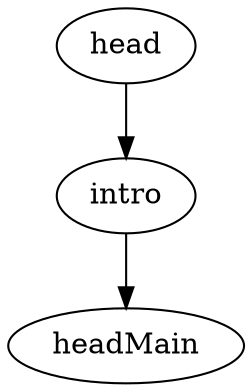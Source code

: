 digraph HeadFlow {
  package = "ru.kode.way.sample.compose.main.parallel.routing.head"

  head [type=flow]
  head -> intro -> headMain
}

